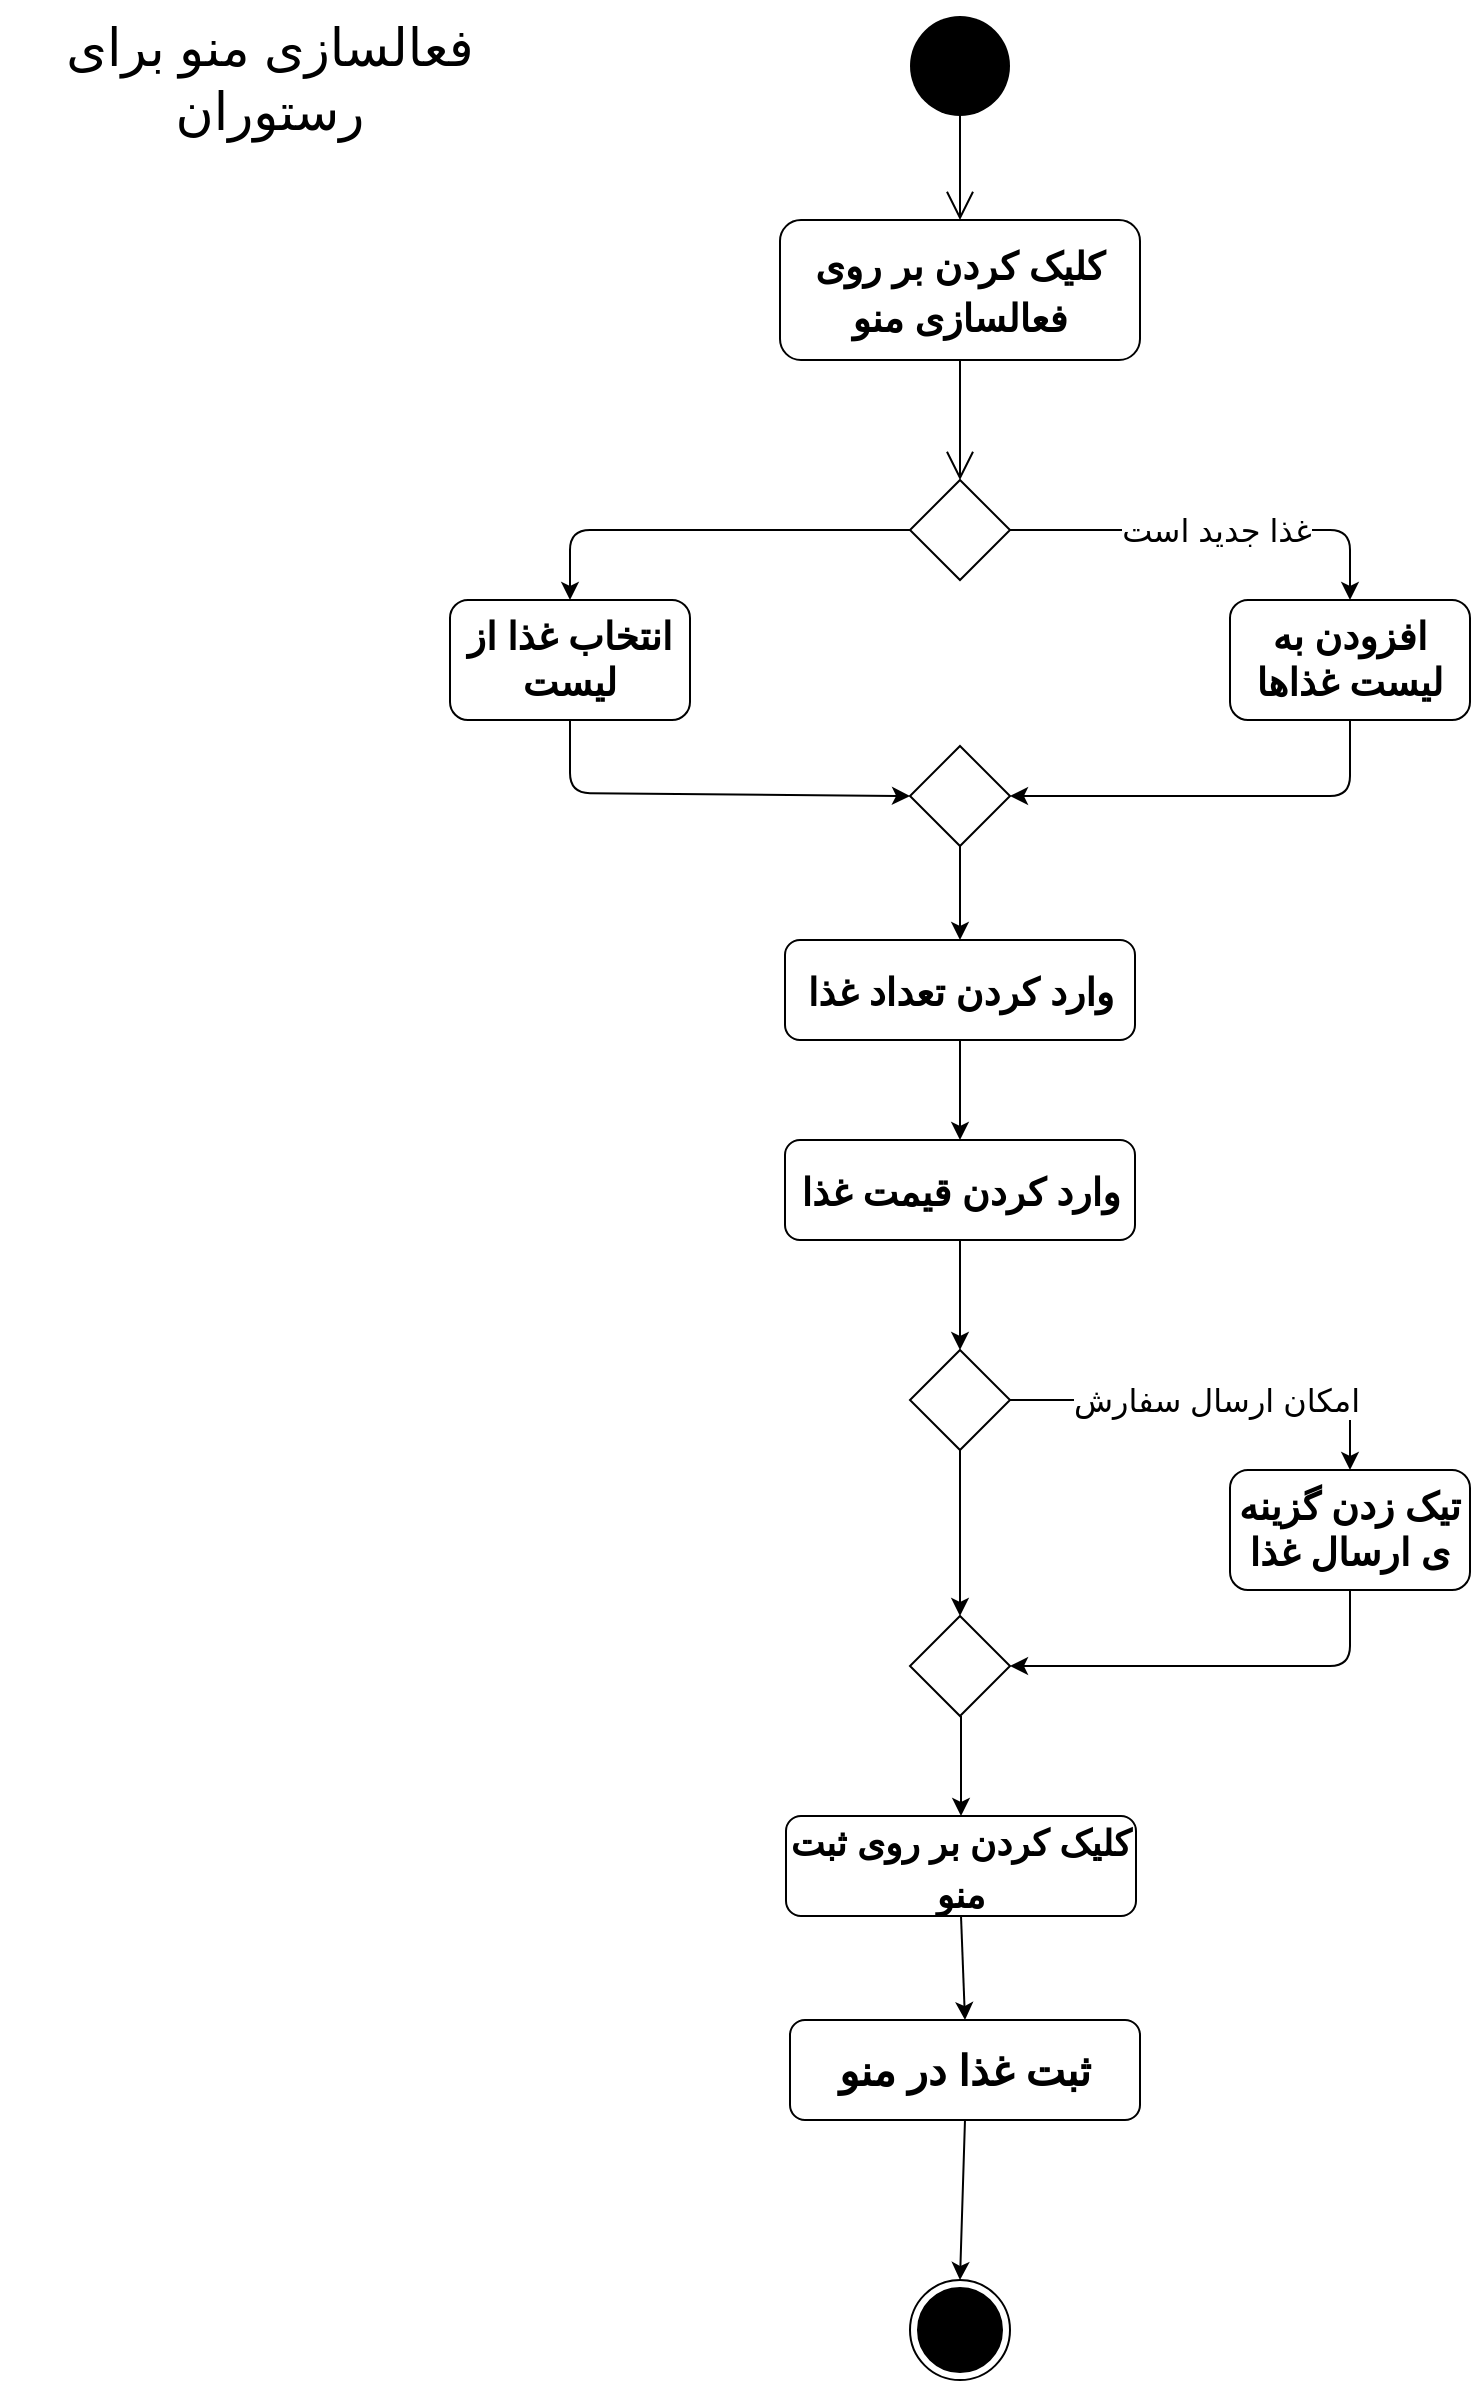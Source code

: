 <mxfile version="13.10.6" type="github">
  <diagram name="Page-1" id="e7e014a7-5840-1c2e-5031-d8a46d1fe8dd">
    <mxGraphModel dx="1806" dy="909" grid="1" gridSize="10" guides="1" tooltips="1" connect="1" arrows="1" fold="1" page="1" pageScale="1" pageWidth="980" pageHeight="1390" background="#ffffff" math="0" shadow="0">
      <root>
        <mxCell id="0" />
        <mxCell id="1" parent="0" />
        <mxCell id="9RaUeARzdxXOr93nFO7e-41" value="" style="ellipse;fillColor=#000000;strokeColor=none;" parent="1" vertex="1">
          <mxGeometry x="465" y="28" width="50" height="50" as="geometry" />
        </mxCell>
        <mxCell id="9RaUeARzdxXOr93nFO7e-42" value="&lt;font style=&quot;font-size: 19px&quot;&gt;کلیک کردن بر روی فعالسازی منو&lt;/font&gt;" style="shape=rect;html=1;rounded=1;whiteSpace=wrap;align=center;fontSize=21;fontStyle=1" parent="1" vertex="1">
          <mxGeometry x="400" y="130" width="180" height="70" as="geometry" />
        </mxCell>
        <mxCell id="9RaUeARzdxXOr93nFO7e-43" value="" style="endArrow=open;endFill=1;endSize=12;html=1;fontSize=21;exitX=0.5;exitY=1;exitDx=0;exitDy=0;entryX=0.5;entryY=0;entryDx=0;entryDy=0;" parent="1" source="9RaUeARzdxXOr93nFO7e-41" target="9RaUeARzdxXOr93nFO7e-42" edge="1">
          <mxGeometry width="160" relative="1" as="geometry">
            <mxPoint x="515" y="278" as="sourcePoint" />
            <mxPoint x="675" y="278" as="targetPoint" />
          </mxGeometry>
        </mxCell>
        <mxCell id="9RaUeARzdxXOr93nFO7e-46" value="" style="rhombus;fontSize=21;" parent="1" vertex="1">
          <mxGeometry x="465" y="260" width="50" height="50" as="geometry" />
        </mxCell>
        <mxCell id="9RaUeARzdxXOr93nFO7e-47" value="" style="endArrow=open;endFill=1;endSize=12;html=1;fontSize=21;exitX=0.5;exitY=1;exitDx=0;exitDy=0;entryX=0.5;entryY=0;entryDx=0;entryDy=0;" parent="1" source="9RaUeARzdxXOr93nFO7e-42" target="9RaUeARzdxXOr93nFO7e-46" edge="1">
          <mxGeometry width="160" relative="1" as="geometry">
            <mxPoint x="490" y="358" as="sourcePoint" />
            <mxPoint x="529" y="438" as="targetPoint" />
          </mxGeometry>
        </mxCell>
        <mxCell id="9RaUeARzdxXOr93nFO7e-53" value="&lt;font style=&quot;font-size: 19px&quot;&gt;وارد کردن تعداد غذا&lt;/font&gt;" style="shape=rect;html=1;rounded=1;whiteSpace=wrap;align=center;fontSize=21;fontStyle=1" parent="1" vertex="1">
          <mxGeometry x="402.5" y="490" width="175" height="50" as="geometry" />
        </mxCell>
        <mxCell id="9RaUeARzdxXOr93nFO7e-55" value="&lt;font style=&quot;font-size: 19px&quot;&gt;وارد کردن قیمت غذا&lt;/font&gt;" style="shape=rect;html=1;rounded=1;whiteSpace=wrap;align=center;fontSize=21;fontStyle=1" parent="1" vertex="1">
          <mxGeometry x="402.5" y="590" width="175" height="50" as="geometry" />
        </mxCell>
        <mxCell id="9RaUeARzdxXOr93nFO7e-58" value="&lt;font style=&quot;font-size: 16px&quot;&gt;غذا جدید است&lt;/font&gt;" style="endArrow=classic;html=1;exitX=1;exitY=0.5;exitDx=0;exitDy=0;entryX=0.5;entryY=0;entryDx=0;entryDy=0;" parent="1" source="9RaUeARzdxXOr93nFO7e-46" target="9RaUeARzdxXOr93nFO7e-61" edge="1">
          <mxGeometry width="50" height="50" relative="1" as="geometry">
            <mxPoint x="515" y="330" as="sourcePoint" />
            <mxPoint x="685" y="285" as="targetPoint" />
            <Array as="points">
              <mxPoint x="685" y="285" />
            </Array>
          </mxGeometry>
        </mxCell>
        <mxCell id="9RaUeARzdxXOr93nFO7e-59" value="" style="endArrow=classic;html=1;exitX=0;exitY=0.5;exitDx=0;exitDy=0;entryX=0.5;entryY=0;entryDx=0;entryDy=0;" parent="1" source="9RaUeARzdxXOr93nFO7e-46" target="9RaUeARzdxXOr93nFO7e-66" edge="1">
          <mxGeometry width="50" height="50" relative="1" as="geometry">
            <mxPoint x="435" y="283.5" as="sourcePoint" />
            <mxPoint x="435" y="418.5" as="targetPoint" />
            <Array as="points">
              <mxPoint x="295" y="285" />
            </Array>
          </mxGeometry>
        </mxCell>
        <mxCell id="9RaUeARzdxXOr93nFO7e-60" value="" style="rhombus;fontSize=21;" parent="1" vertex="1">
          <mxGeometry x="465" y="393" width="50" height="50" as="geometry" />
        </mxCell>
        <mxCell id="9RaUeARzdxXOr93nFO7e-61" value="&lt;font size=&quot;1&quot;&gt;&lt;b style=&quot;font-size: 19px&quot;&gt;افزودن به لیست غذاها&lt;/b&gt;&lt;/font&gt;" style="rounded=1;whiteSpace=wrap;html=1;" parent="1" vertex="1">
          <mxGeometry x="625" y="320" width="120" height="60" as="geometry" />
        </mxCell>
        <mxCell id="9RaUeARzdxXOr93nFO7e-62" value="" style="endArrow=classic;html=1;exitX=0.5;exitY=1;exitDx=0;exitDy=0;entryX=1;entryY=0.5;entryDx=0;entryDy=0;" parent="1" source="9RaUeARzdxXOr93nFO7e-76" target="9RaUeARzdxXOr93nFO7e-75" edge="1">
          <mxGeometry width="50" height="50" relative="1" as="geometry">
            <mxPoint x="675" y="805" as="sourcePoint" />
            <mxPoint x="505" y="843" as="targetPoint" />
            <Array as="points">
              <mxPoint x="685" y="853" />
            </Array>
          </mxGeometry>
        </mxCell>
        <mxCell id="9RaUeARzdxXOr93nFO7e-63" value="" style="endArrow=classic;html=1;exitX=0.5;exitY=1;exitDx=0;exitDy=0;entryX=0.5;entryY=0;entryDx=0;entryDy=0;" parent="1" source="9RaUeARzdxXOr93nFO7e-60" target="9RaUeARzdxXOr93nFO7e-53" edge="1">
          <mxGeometry width="50" height="50" relative="1" as="geometry">
            <mxPoint x="500" y="340" as="sourcePoint" />
            <mxPoint x="500" y="423" as="targetPoint" />
          </mxGeometry>
        </mxCell>
        <mxCell id="9RaUeARzdxXOr93nFO7e-66" value="&lt;font size=&quot;1&quot;&gt;&lt;b style=&quot;font-size: 19px&quot;&gt;انتخاب غذا از لیست&lt;/b&gt;&lt;/font&gt;" style="rounded=1;whiteSpace=wrap;html=1;" parent="1" vertex="1">
          <mxGeometry x="235" y="320" width="120" height="60" as="geometry" />
        </mxCell>
        <mxCell id="9RaUeARzdxXOr93nFO7e-67" value="" style="endArrow=classic;html=1;exitX=0.5;exitY=1;exitDx=0;exitDy=0;entryX=0;entryY=0.5;entryDx=0;entryDy=0;" parent="1" source="9RaUeARzdxXOr93nFO7e-66" target="9RaUeARzdxXOr93nFO7e-60" edge="1">
          <mxGeometry width="50" height="50" relative="1" as="geometry">
            <mxPoint x="425" y="388.5" as="sourcePoint" />
            <mxPoint x="435" y="416.5" as="targetPoint" />
            <Array as="points">
              <mxPoint x="295" y="416.5" />
            </Array>
          </mxGeometry>
        </mxCell>
        <mxCell id="9RaUeARzdxXOr93nFO7e-70" value="" style="endArrow=classic;html=1;entryX=0.5;entryY=0;entryDx=0;entryDy=0;exitX=0.5;exitY=1;exitDx=0;exitDy=0;" parent="1" source="9RaUeARzdxXOr93nFO7e-53" target="9RaUeARzdxXOr93nFO7e-55" edge="1">
          <mxGeometry width="50" height="50" relative="1" as="geometry">
            <mxPoint x="345" y="570" as="sourcePoint" />
            <mxPoint x="395" y="520" as="targetPoint" />
          </mxGeometry>
        </mxCell>
        <mxCell id="9RaUeARzdxXOr93nFO7e-72" value="" style="rhombus;fontSize=21;" parent="1" vertex="1">
          <mxGeometry x="465" y="695" width="50" height="50" as="geometry" />
        </mxCell>
        <mxCell id="9RaUeARzdxXOr93nFO7e-73" value="&lt;font style=&quot;font-size: 16px&quot;&gt;امکان ارسال سفارش&lt;/font&gt;" style="endArrow=classic;html=1;exitX=1;exitY=0.5;exitDx=0;exitDy=0;entryX=0.5;entryY=0;entryDx=0;entryDy=0;" parent="1" source="9RaUeARzdxXOr93nFO7e-72" edge="1">
          <mxGeometry width="50" height="50" relative="1" as="geometry">
            <mxPoint x="515" y="765" as="sourcePoint" />
            <mxPoint x="685" y="755" as="targetPoint" />
            <Array as="points">
              <mxPoint x="685" y="720" />
            </Array>
          </mxGeometry>
        </mxCell>
        <mxCell id="9RaUeARzdxXOr93nFO7e-74" value="" style="endArrow=classic;html=1;exitX=0.5;exitY=1;exitDx=0;exitDy=0;entryX=0.5;entryY=0;entryDx=0;entryDy=0;" parent="1" source="9RaUeARzdxXOr93nFO7e-72" target="9RaUeARzdxXOr93nFO7e-75" edge="1">
          <mxGeometry width="50" height="50" relative="1" as="geometry">
            <mxPoint x="435" y="718.5" as="sourcePoint" />
            <mxPoint x="435" y="853.5" as="targetPoint" />
            <Array as="points" />
          </mxGeometry>
        </mxCell>
        <mxCell id="9RaUeARzdxXOr93nFO7e-75" value="" style="rhombus;fontSize=21;" parent="1" vertex="1">
          <mxGeometry x="465" y="828" width="50" height="50" as="geometry" />
        </mxCell>
        <mxCell id="9RaUeARzdxXOr93nFO7e-76" value="&lt;span style=&quot;font-size: 19px&quot;&gt;&lt;b&gt;تیک زدن گزینه ی ارسال غذا&lt;/b&gt;&lt;/span&gt;" style="rounded=1;whiteSpace=wrap;html=1;" parent="1" vertex="1">
          <mxGeometry x="625" y="755" width="120" height="60" as="geometry" />
        </mxCell>
        <mxCell id="9RaUeARzdxXOr93nFO7e-80" value="" style="endArrow=classic;html=1;exitX=0.5;exitY=1;exitDx=0;exitDy=0;entryX=1;entryY=0.5;entryDx=0;entryDy=0;" parent="1" source="9RaUeARzdxXOr93nFO7e-61" target="9RaUeARzdxXOr93nFO7e-60" edge="1">
          <mxGeometry width="50" height="50" relative="1" as="geometry">
            <mxPoint x="710" y="780" as="sourcePoint" />
            <mxPoint x="500" y="818" as="targetPoint" />
            <Array as="points">
              <mxPoint x="685" y="418" />
            </Array>
          </mxGeometry>
        </mxCell>
        <mxCell id="9RaUeARzdxXOr93nFO7e-84" value="" style="endArrow=classic;html=1;entryX=0.5;entryY=0;entryDx=0;entryDy=0;exitX=0.5;exitY=1;exitDx=0;exitDy=0;" parent="1" source="9RaUeARzdxXOr93nFO7e-55" target="9RaUeARzdxXOr93nFO7e-72" edge="1">
          <mxGeometry width="50" height="50" relative="1" as="geometry">
            <mxPoint x="500" y="560" as="sourcePoint" />
            <mxPoint x="500" y="600" as="targetPoint" />
          </mxGeometry>
        </mxCell>
        <mxCell id="9RaUeARzdxXOr93nFO7e-85" value="&lt;font style=&quot;font-size: 18px&quot;&gt;کلیک کردن بر روی ثبت منو&lt;/font&gt;" style="shape=rect;html=1;rounded=1;whiteSpace=wrap;align=center;fontSize=21;fontStyle=1" parent="1" vertex="1">
          <mxGeometry x="403" y="928" width="175" height="50" as="geometry" />
        </mxCell>
        <mxCell id="9RaUeARzdxXOr93nFO7e-86" value="" style="endArrow=classic;html=1;entryX=0.5;entryY=0;entryDx=0;entryDy=0;exitX=0.5;exitY=1;exitDx=0;exitDy=0;" parent="1" target="9RaUeARzdxXOr93nFO7e-85" edge="1">
          <mxGeometry width="50" height="50" relative="1" as="geometry">
            <mxPoint x="490.5" y="878" as="sourcePoint" />
            <mxPoint x="395.5" y="858" as="targetPoint" />
          </mxGeometry>
        </mxCell>
        <mxCell id="Rb3ijf_uwXJVVXTIl9RE-1" value="" style="ellipse;html=1;shape=endState;fillColor=#000000;strokeColor=#000000;" parent="1" vertex="1">
          <mxGeometry x="465" y="1160" width="50" height="50" as="geometry" />
        </mxCell>
        <mxCell id="xWk9efRamBadg3AurZ7h-1" value="&lt;font style=&quot;font-size: 26px&quot;&gt;فعالسازی منو برای رستوران&lt;/font&gt;" style="text;html=1;strokeColor=none;fillColor=none;align=center;verticalAlign=middle;whiteSpace=wrap;rounded=0;" vertex="1" parent="1">
          <mxGeometry x="10" y="20" width="270" height="80" as="geometry" />
        </mxCell>
        <mxCell id="xWk9efRamBadg3AurZ7h-2" value="ثبت غذا در منو" style="shape=rect;html=1;rounded=1;whiteSpace=wrap;align=center;fontSize=21;fontStyle=1" vertex="1" parent="1">
          <mxGeometry x="405" y="1030" width="175" height="50" as="geometry" />
        </mxCell>
        <mxCell id="xWk9efRamBadg3AurZ7h-3" value="" style="endArrow=classic;html=1;entryX=0.5;entryY=0;entryDx=0;entryDy=0;exitX=0.5;exitY=1;exitDx=0;exitDy=0;" edge="1" parent="1" target="xWk9efRamBadg3AurZ7h-2">
          <mxGeometry width="50" height="50" relative="1" as="geometry">
            <mxPoint x="490.5" y="978" as="sourcePoint" />
            <mxPoint x="490.5" y="1130" as="targetPoint" />
          </mxGeometry>
        </mxCell>
        <mxCell id="xWk9efRamBadg3AurZ7h-4" value="" style="endArrow=classic;html=1;entryX=0.5;entryY=0;entryDx=0;entryDy=0;exitX=0.5;exitY=1;exitDx=0;exitDy=0;" edge="1" parent="1" source="xWk9efRamBadg3AurZ7h-2" target="Rb3ijf_uwXJVVXTIl9RE-1">
          <mxGeometry width="50" height="50" relative="1" as="geometry">
            <mxPoint x="489" y="1080" as="sourcePoint" />
            <mxPoint x="491" y="1132" as="targetPoint" />
          </mxGeometry>
        </mxCell>
      </root>
    </mxGraphModel>
  </diagram>
</mxfile>
